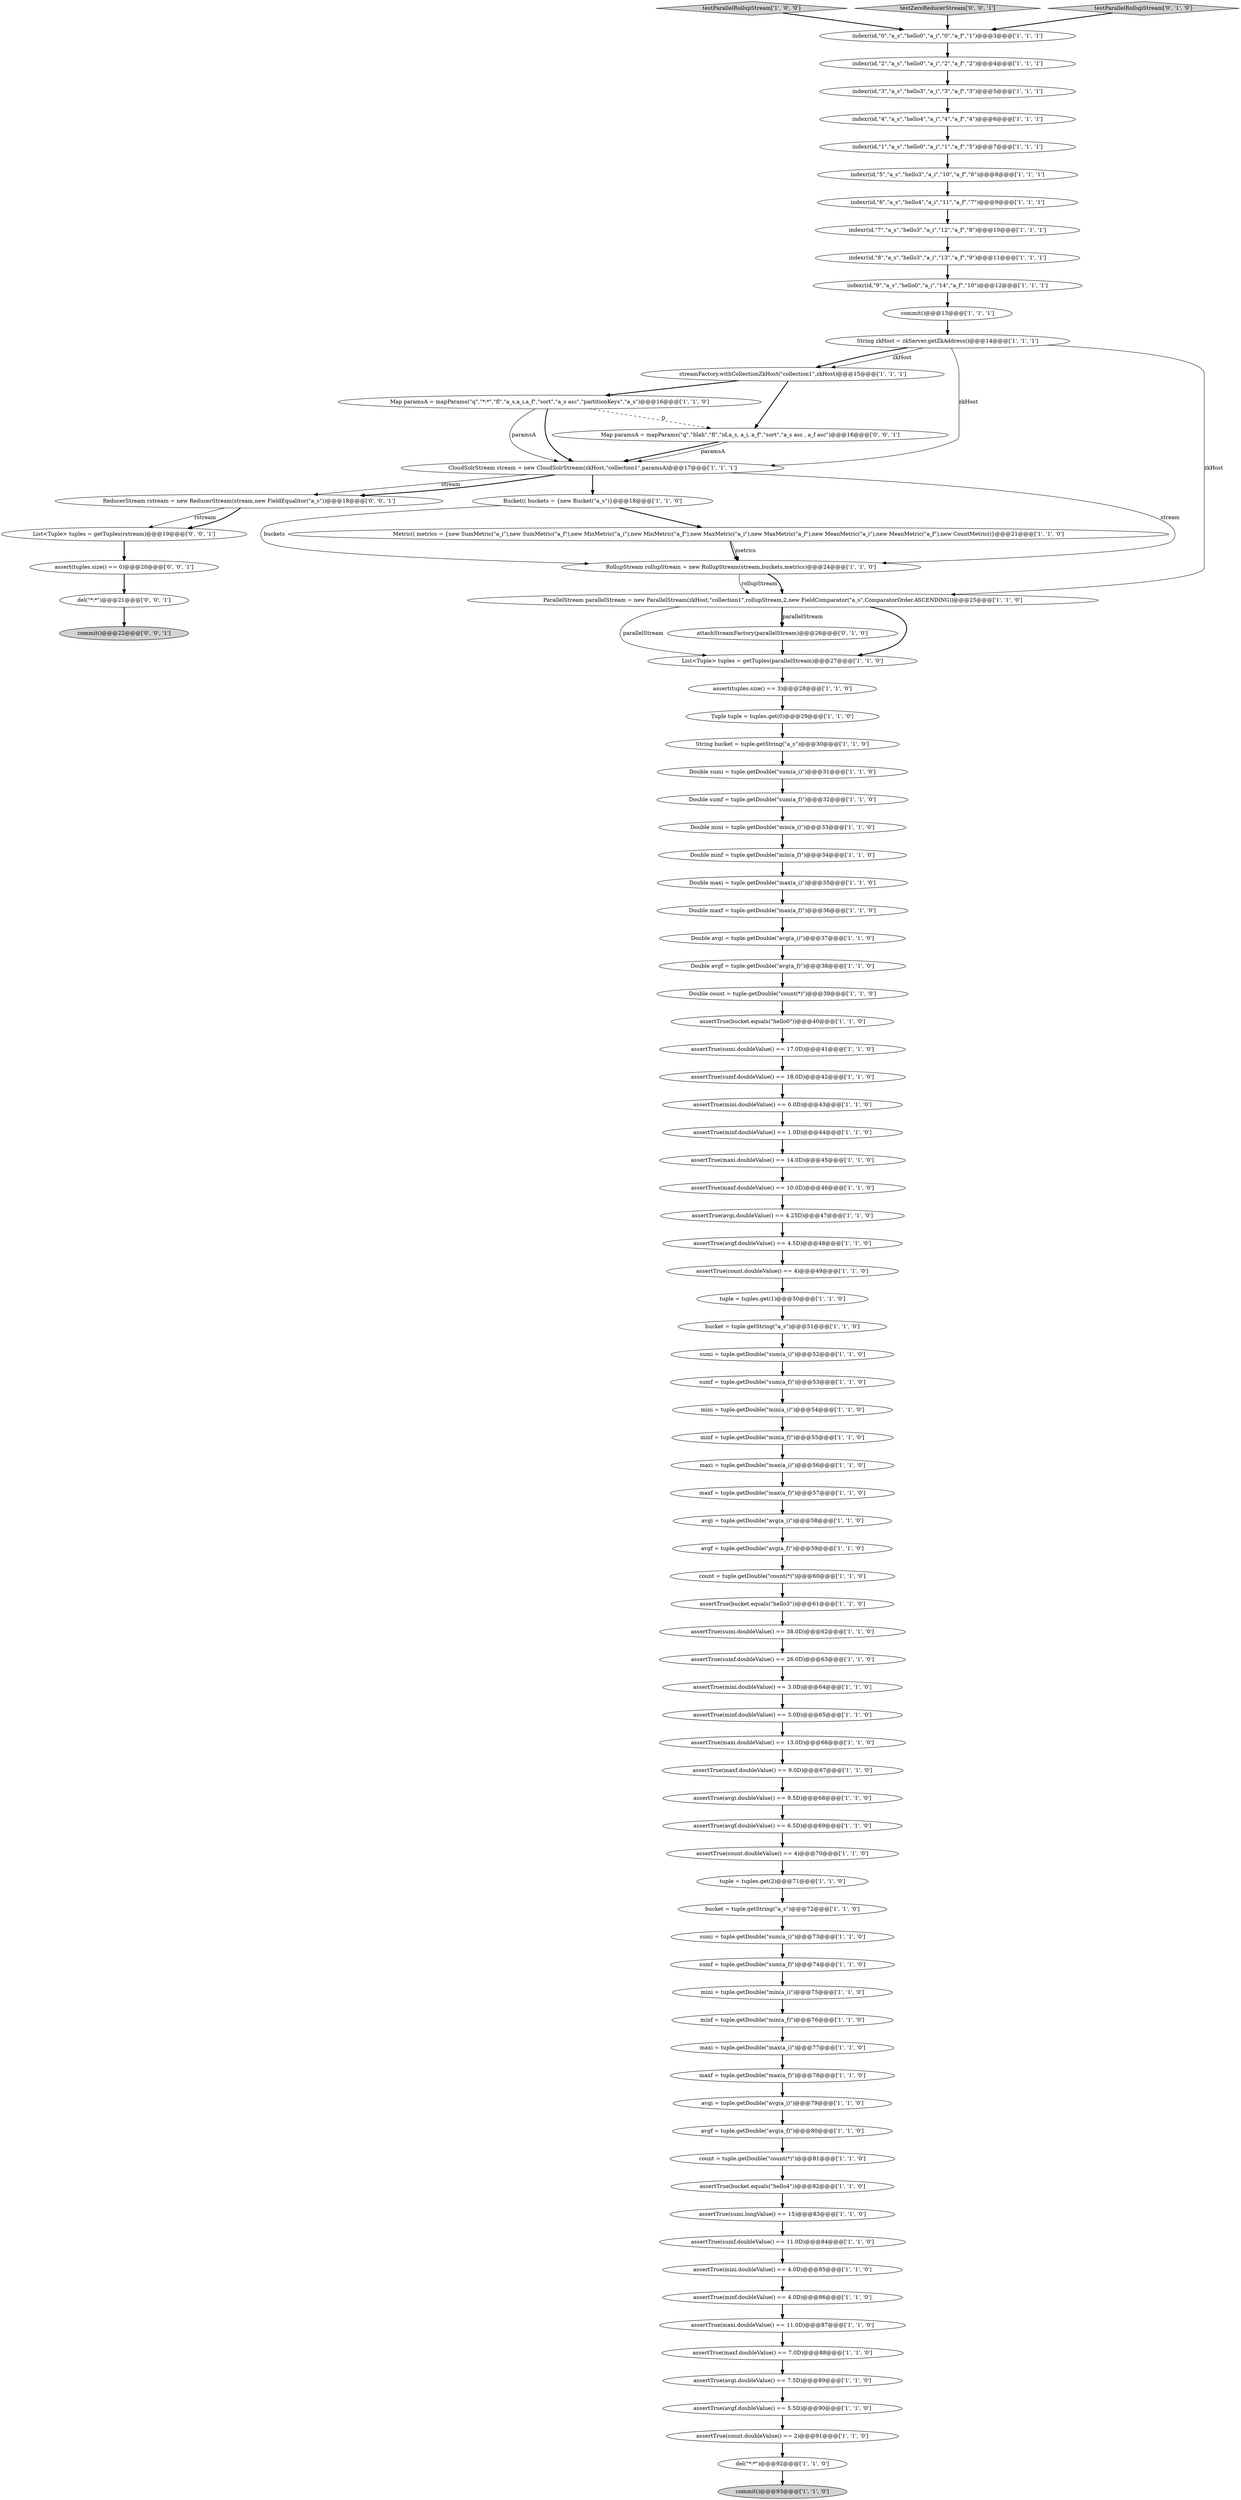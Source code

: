 digraph {
90 [style = filled, label = "del(\"*:*\")@@@21@@@['0', '0', '1']", fillcolor = white, shape = ellipse image = "AAA0AAABBB3BBB"];
59 [style = filled, label = "Double sumi = tuple.getDouble(\"sum(a_i)\")@@@31@@@['1', '1', '0']", fillcolor = white, shape = ellipse image = "AAA0AAABBB1BBB"];
14 [style = filled, label = "Double mini = tuple.getDouble(\"min(a_i)\")@@@33@@@['1', '1', '0']", fillcolor = white, shape = ellipse image = "AAA0AAABBB1BBB"];
62 [style = filled, label = "Double maxi = tuple.getDouble(\"max(a_i)\")@@@35@@@['1', '1', '0']", fillcolor = white, shape = ellipse image = "AAA0AAABBB1BBB"];
35 [style = filled, label = "RollupStream rollupStream = new RollupStream(stream,buckets,metrics)@@@24@@@['1', '1', '0']", fillcolor = white, shape = ellipse image = "AAA0AAABBB1BBB"];
8 [style = filled, label = "assertTrue(sumf.doubleValue() == 11.0D)@@@84@@@['1', '1', '0']", fillcolor = white, shape = ellipse image = "AAA0AAABBB1BBB"];
92 [style = filled, label = "List<Tuple> tuples = getTuples(rstream)@@@19@@@['0', '0', '1']", fillcolor = white, shape = ellipse image = "AAA0AAABBB3BBB"];
12 [style = filled, label = "indexr(id,\"9\",\"a_s\",\"hello0\",\"a_i\",\"14\",\"a_f\",\"10\")@@@12@@@['1', '1', '1']", fillcolor = white, shape = ellipse image = "AAA0AAABBB1BBB"];
38 [style = filled, label = "count = tuple.getDouble(\"count(*)\")@@@60@@@['1', '1', '0']", fillcolor = white, shape = ellipse image = "AAA0AAABBB1BBB"];
3 [style = filled, label = "assert(tuples.size() == 3)@@@28@@@['1', '1', '0']", fillcolor = white, shape = ellipse image = "AAA0AAABBB1BBB"];
19 [style = filled, label = "assertTrue(minf.doubleValue() == 4.0D)@@@86@@@['1', '1', '0']", fillcolor = white, shape = ellipse image = "AAA0AAABBB1BBB"];
20 [style = filled, label = "assertTrue(avgi.doubleValue() == 7.5D)@@@89@@@['1', '1', '0']", fillcolor = white, shape = ellipse image = "AAA0AAABBB1BBB"];
27 [style = filled, label = "Metric(( metrics = {new SumMetric(\"a_i\"),new SumMetric(\"a_f\"),new MinMetric(\"a_i\"),new MinMetric(\"a_f\"),new MaxMetric(\"a_i\"),new MaxMetric(\"a_f\"),new MeanMetric(\"a_i\"),new MeanMetric(\"a_f\"),new CountMetric()}@@@21@@@['1', '1', '0']", fillcolor = white, shape = ellipse image = "AAA0AAABBB1BBB"];
66 [style = filled, label = "Double avgf = tuple.getDouble(\"avg(a_f)\")@@@38@@@['1', '1', '0']", fillcolor = white, shape = ellipse image = "AAA0AAABBB1BBB"];
22 [style = filled, label = "assertTrue(sumi.doubleValue() == 38.0D)@@@62@@@['1', '1', '0']", fillcolor = white, shape = ellipse image = "AAA0AAABBB1BBB"];
44 [style = filled, label = "assertTrue(avgf.doubleValue() == 5.5D)@@@90@@@['1', '1', '0']", fillcolor = white, shape = ellipse image = "AAA0AAABBB1BBB"];
86 [style = filled, label = "assertTrue(mini.doubleValue() == 3.0D)@@@64@@@['1', '1', '0']", fillcolor = white, shape = ellipse image = "AAA0AAABBB1BBB"];
87 [style = filled, label = "attachStreamFactory(parallelStream)@@@26@@@['0', '1', '0']", fillcolor = white, shape = ellipse image = "AAA1AAABBB2BBB"];
1 [style = filled, label = "bucket = tuple.getString(\"a_s\")@@@51@@@['1', '1', '0']", fillcolor = white, shape = ellipse image = "AAA0AAABBB1BBB"];
55 [style = filled, label = "Map paramsA = mapParams(\"q\",\"*:*\",\"fl\",\"a_s,a_i,a_f\",\"sort\",\"a_s asc\",\"partitionKeys\",\"a_s\")@@@16@@@['1', '1', '0']", fillcolor = white, shape = ellipse image = "AAA0AAABBB1BBB"];
45 [style = filled, label = "assertTrue(sumf.doubleValue() == 18.0D)@@@42@@@['1', '1', '0']", fillcolor = white, shape = ellipse image = "AAA0AAABBB1BBB"];
2 [style = filled, label = "count = tuple.getDouble(\"count(*)\")@@@81@@@['1', '1', '0']", fillcolor = white, shape = ellipse image = "AAA0AAABBB1BBB"];
29 [style = filled, label = "sumf = tuple.getDouble(\"sum(a_f)\")@@@53@@@['1', '1', '0']", fillcolor = white, shape = ellipse image = "AAA0AAABBB1BBB"];
39 [style = filled, label = "assertTrue(maxf.doubleValue() == 9.0D)@@@67@@@['1', '1', '0']", fillcolor = white, shape = ellipse image = "AAA0AAABBB1BBB"];
85 [style = filled, label = "Double sumf = tuple.getDouble(\"sum(a_f)\")@@@32@@@['1', '1', '0']", fillcolor = white, shape = ellipse image = "AAA0AAABBB1BBB"];
15 [style = filled, label = "maxf = tuple.getDouble(\"max(a_f)\")@@@78@@@['1', '1', '0']", fillcolor = white, shape = ellipse image = "AAA0AAABBB1BBB"];
48 [style = filled, label = "assertTrue(bucket.equals(\"hello3\"))@@@61@@@['1', '1', '0']", fillcolor = white, shape = ellipse image = "AAA0AAABBB1BBB"];
32 [style = filled, label = "mini = tuple.getDouble(\"min(a_i)\")@@@54@@@['1', '1', '0']", fillcolor = white, shape = ellipse image = "AAA0AAABBB1BBB"];
34 [style = filled, label = "assertTrue(count.doubleValue() == 4)@@@70@@@['1', '1', '0']", fillcolor = white, shape = ellipse image = "AAA0AAABBB1BBB"];
10 [style = filled, label = "avgf = tuple.getDouble(\"avg(a_f)\")@@@59@@@['1', '1', '0']", fillcolor = white, shape = ellipse image = "AAA0AAABBB1BBB"];
69 [style = filled, label = "assertTrue(sumf.doubleValue() == 26.0D)@@@63@@@['1', '1', '0']", fillcolor = white, shape = ellipse image = "AAA0AAABBB1BBB"];
67 [style = filled, label = "avgi = tuple.getDouble(\"avg(a_i)\")@@@58@@@['1', '1', '0']", fillcolor = white, shape = ellipse image = "AAA0AAABBB1BBB"];
89 [style = filled, label = "assert(tuples.size() == 0)@@@20@@@['0', '0', '1']", fillcolor = white, shape = ellipse image = "AAA0AAABBB3BBB"];
21 [style = filled, label = "List<Tuple> tuples = getTuples(parallelStream)@@@27@@@['1', '1', '0']", fillcolor = white, shape = ellipse image = "AAA0AAABBB1BBB"];
79 [style = filled, label = "maxi = tuple.getDouble(\"max(a_i)\")@@@56@@@['1', '1', '0']", fillcolor = white, shape = ellipse image = "AAA0AAABBB1BBB"];
77 [style = filled, label = "indexr(id,\"4\",\"a_s\",\"hello4\",\"a_i\",\"4\",\"a_f\",\"4\")@@@6@@@['1', '1', '1']", fillcolor = white, shape = ellipse image = "AAA0AAABBB1BBB"];
28 [style = filled, label = "Double count = tuple.getDouble(\"count(*)\")@@@39@@@['1', '1', '0']", fillcolor = white, shape = ellipse image = "AAA0AAABBB1BBB"];
37 [style = filled, label = "assertTrue(bucket.equals(\"hello0\"))@@@40@@@['1', '1', '0']", fillcolor = white, shape = ellipse image = "AAA0AAABBB1BBB"];
76 [style = filled, label = "indexr(id,\"3\",\"a_s\",\"hello3\",\"a_i\",\"3\",\"a_f\",\"3\")@@@5@@@['1', '1', '1']", fillcolor = white, shape = ellipse image = "AAA0AAABBB1BBB"];
70 [style = filled, label = "minf = tuple.getDouble(\"min(a_f)\")@@@55@@@['1', '1', '0']", fillcolor = white, shape = ellipse image = "AAA0AAABBB1BBB"];
95 [style = filled, label = "commit()@@@22@@@['0', '0', '1']", fillcolor = lightgray, shape = ellipse image = "AAA0AAABBB3BBB"];
63 [style = filled, label = "avgf = tuple.getDouble(\"avg(a_f)\")@@@80@@@['1', '1', '0']", fillcolor = white, shape = ellipse image = "AAA0AAABBB1BBB"];
0 [style = filled, label = "Tuple tuple = tuples.get(0)@@@29@@@['1', '1', '0']", fillcolor = white, shape = ellipse image = "AAA0AAABBB1BBB"];
9 [style = filled, label = "indexr(id,\"7\",\"a_s\",\"hello3\",\"a_i\",\"12\",\"a_f\",\"8\")@@@10@@@['1', '1', '1']", fillcolor = white, shape = ellipse image = "AAA0AAABBB1BBB"];
25 [style = filled, label = "Double maxf = tuple.getDouble(\"max(a_f)\")@@@36@@@['1', '1', '0']", fillcolor = white, shape = ellipse image = "AAA0AAABBB1BBB"];
57 [style = filled, label = "assertTrue(sumi.doubleValue() == 17.0D)@@@41@@@['1', '1', '0']", fillcolor = white, shape = ellipse image = "AAA0AAABBB1BBB"];
56 [style = filled, label = "ParallelStream parallelStream = new ParallelStream(zkHost,\"collection1\",rollupStream,2,new FieldComparator(\"a_s\",ComparatorOrder.ASCENDING))@@@25@@@['1', '1', '0']", fillcolor = white, shape = ellipse image = "AAA0AAABBB1BBB"];
73 [style = filled, label = "assertTrue(avgf.doubleValue() == 6.5D)@@@69@@@['1', '1', '0']", fillcolor = white, shape = ellipse image = "AAA0AAABBB1BBB"];
50 [style = filled, label = "assertTrue(maxi.doubleValue() == 13.0D)@@@66@@@['1', '1', '0']", fillcolor = white, shape = ellipse image = "AAA0AAABBB1BBB"];
43 [style = filled, label = "assertTrue(avgi.doubleValue() == 4.25D)@@@47@@@['1', '1', '0']", fillcolor = white, shape = ellipse image = "AAA0AAABBB1BBB"];
4 [style = filled, label = "Double minf = tuple.getDouble(\"min(a_f)\")@@@34@@@['1', '1', '0']", fillcolor = white, shape = ellipse image = "AAA0AAABBB1BBB"];
82 [style = filled, label = "assertTrue(mini.doubleValue() == 0.0D)@@@43@@@['1', '1', '0']", fillcolor = white, shape = ellipse image = "AAA0AAABBB1BBB"];
6 [style = filled, label = "streamFactory.withCollectionZkHost(\"collection1\",zkHost)@@@15@@@['1', '1', '1']", fillcolor = white, shape = ellipse image = "AAA0AAABBB1BBB"];
93 [style = filled, label = "ReducerStream rstream = new ReducerStream(stream,new FieldEqualitor(\"a_s\"))@@@18@@@['0', '0', '1']", fillcolor = white, shape = ellipse image = "AAA0AAABBB3BBB"];
53 [style = filled, label = "tuple = tuples.get(2)@@@71@@@['1', '1', '0']", fillcolor = white, shape = ellipse image = "AAA0AAABBB1BBB"];
74 [style = filled, label = "indexr(id,\"1\",\"a_s\",\"hello0\",\"a_i\",\"1\",\"a_f\",\"5\")@@@7@@@['1', '1', '1']", fillcolor = white, shape = ellipse image = "AAA0AAABBB1BBB"];
36 [style = filled, label = "CloudSolrStream stream = new CloudSolrStream(zkHost,\"collection1\",paramsA)@@@17@@@['1', '1', '1']", fillcolor = white, shape = ellipse image = "AAA0AAABBB1BBB"];
26 [style = filled, label = "assertTrue(minf.doubleValue() == 1.0D)@@@44@@@['1', '1', '0']", fillcolor = white, shape = ellipse image = "AAA0AAABBB1BBB"];
23 [style = filled, label = "assertTrue(avgf.doubleValue() == 4.5D)@@@48@@@['1', '1', '0']", fillcolor = white, shape = ellipse image = "AAA0AAABBB1BBB"];
47 [style = filled, label = "indexr(id,\"8\",\"a_s\",\"hello3\",\"a_i\",\"13\",\"a_f\",\"9\")@@@11@@@['1', '1', '1']", fillcolor = white, shape = ellipse image = "AAA0AAABBB1BBB"];
80 [style = filled, label = "sumi = tuple.getDouble(\"sum(a_i)\")@@@73@@@['1', '1', '0']", fillcolor = white, shape = ellipse image = "AAA0AAABBB1BBB"];
46 [style = filled, label = "assertTrue(bucket.equals(\"hello4\"))@@@82@@@['1', '1', '0']", fillcolor = white, shape = ellipse image = "AAA0AAABBB1BBB"];
7 [style = filled, label = "commit()@@@13@@@['1', '1', '1']", fillcolor = white, shape = ellipse image = "AAA0AAABBB1BBB"];
11 [style = filled, label = "assertTrue(maxf.doubleValue() == 7.0D)@@@88@@@['1', '1', '0']", fillcolor = white, shape = ellipse image = "AAA0AAABBB1BBB"];
64 [style = filled, label = "String zkHost = zkServer.getZkAddress()@@@14@@@['1', '1', '1']", fillcolor = white, shape = ellipse image = "AAA0AAABBB1BBB"];
84 [style = filled, label = "Double avgi = tuple.getDouble(\"avg(a_i)\")@@@37@@@['1', '1', '0']", fillcolor = white, shape = ellipse image = "AAA0AAABBB1BBB"];
54 [style = filled, label = "indexr(id,\"0\",\"a_s\",\"hello0\",\"a_i\",\"0\",\"a_f\",\"1\")@@@3@@@['1', '1', '1']", fillcolor = white, shape = ellipse image = "AAA0AAABBB1BBB"];
41 [style = filled, label = "commit()@@@93@@@['1', '1', '0']", fillcolor = lightgray, shape = ellipse image = "AAA0AAABBB1BBB"];
81 [style = filled, label = "avgi = tuple.getDouble(\"avg(a_i)\")@@@79@@@['1', '1', '0']", fillcolor = white, shape = ellipse image = "AAA0AAABBB1BBB"];
49 [style = filled, label = "assertTrue(maxi.doubleValue() == 14.0D)@@@45@@@['1', '1', '0']", fillcolor = white, shape = ellipse image = "AAA0AAABBB1BBB"];
30 [style = filled, label = "del(\"*:*\")@@@92@@@['1', '1', '0']", fillcolor = white, shape = ellipse image = "AAA0AAABBB1BBB"];
42 [style = filled, label = "assertTrue(avgi.doubleValue() == 9.5D)@@@68@@@['1', '1', '0']", fillcolor = white, shape = ellipse image = "AAA0AAABBB1BBB"];
72 [style = filled, label = "assertTrue(maxi.doubleValue() == 11.0D)@@@87@@@['1', '1', '0']", fillcolor = white, shape = ellipse image = "AAA0AAABBB1BBB"];
61 [style = filled, label = "maxi = tuple.getDouble(\"max(a_i)\")@@@77@@@['1', '1', '0']", fillcolor = white, shape = ellipse image = "AAA0AAABBB1BBB"];
17 [style = filled, label = "sumf = tuple.getDouble(\"sum(a_f)\")@@@74@@@['1', '1', '0']", fillcolor = white, shape = ellipse image = "AAA0AAABBB1BBB"];
83 [style = filled, label = "testParallelRollupStream['1', '0', '0']", fillcolor = lightgray, shape = diamond image = "AAA0AAABBB1BBB"];
94 [style = filled, label = "testZeroReducerStream['0', '0', '1']", fillcolor = lightgray, shape = diamond image = "AAA0AAABBB3BBB"];
33 [style = filled, label = "tuple = tuples.get(1)@@@50@@@['1', '1', '0']", fillcolor = white, shape = ellipse image = "AAA0AAABBB1BBB"];
60 [style = filled, label = "assertTrue(count.doubleValue() == 4)@@@49@@@['1', '1', '0']", fillcolor = white, shape = ellipse image = "AAA0AAABBB1BBB"];
13 [style = filled, label = "indexr(id,\"5\",\"a_s\",\"hello3\",\"a_i\",\"10\",\"a_f\",\"6\")@@@8@@@['1', '1', '1']", fillcolor = white, shape = ellipse image = "AAA0AAABBB1BBB"];
65 [style = filled, label = "assertTrue(count.doubleValue() == 2)@@@91@@@['1', '1', '0']", fillcolor = white, shape = ellipse image = "AAA0AAABBB1BBB"];
68 [style = filled, label = "assertTrue(minf.doubleValue() == 3.0D)@@@65@@@['1', '1', '0']", fillcolor = white, shape = ellipse image = "AAA0AAABBB1BBB"];
51 [style = filled, label = "sumi = tuple.getDouble(\"sum(a_i)\")@@@52@@@['1', '1', '0']", fillcolor = white, shape = ellipse image = "AAA0AAABBB1BBB"];
40 [style = filled, label = "mini = tuple.getDouble(\"min(a_i)\")@@@75@@@['1', '1', '0']", fillcolor = white, shape = ellipse image = "AAA0AAABBB1BBB"];
88 [style = filled, label = "testParallelRollupStream['0', '1', '0']", fillcolor = lightgray, shape = diamond image = "AAA0AAABBB2BBB"];
71 [style = filled, label = "maxf = tuple.getDouble(\"max(a_f)\")@@@57@@@['1', '1', '0']", fillcolor = white, shape = ellipse image = "AAA0AAABBB1BBB"];
5 [style = filled, label = "bucket = tuple.getString(\"a_s\")@@@72@@@['1', '1', '0']", fillcolor = white, shape = ellipse image = "AAA0AAABBB1BBB"];
91 [style = filled, label = "Map paramsA = mapParams(\"q\",\"blah\",\"fl\",\"id,a_s, a_i, a_f\",\"sort\",\"a_s asc , a_f asc\")@@@16@@@['0', '0', '1']", fillcolor = white, shape = ellipse image = "AAA0AAABBB3BBB"];
75 [style = filled, label = "assertTrue(maxf.doubleValue() == 10.0D)@@@46@@@['1', '1', '0']", fillcolor = white, shape = ellipse image = "AAA0AAABBB1BBB"];
31 [style = filled, label = "indexr(id,\"2\",\"a_s\",\"hello0\",\"a_i\",\"2\",\"a_f\",\"2\")@@@4@@@['1', '1', '1']", fillcolor = white, shape = ellipse image = "AAA0AAABBB1BBB"];
58 [style = filled, label = "Bucket(( buckets = {new Bucket(\"a_s\")}@@@18@@@['1', '1', '0']", fillcolor = white, shape = ellipse image = "AAA0AAABBB1BBB"];
52 [style = filled, label = "indexr(id,\"6\",\"a_s\",\"hello4\",\"a_i\",\"11\",\"a_f\",\"7\")@@@9@@@['1', '1', '1']", fillcolor = white, shape = ellipse image = "AAA0AAABBB1BBB"];
18 [style = filled, label = "minf = tuple.getDouble(\"min(a_f)\")@@@76@@@['1', '1', '0']", fillcolor = white, shape = ellipse image = "AAA0AAABBB1BBB"];
24 [style = filled, label = "assertTrue(mini.doubleValue() == 4.0D)@@@85@@@['1', '1', '0']", fillcolor = white, shape = ellipse image = "AAA0AAABBB1BBB"];
16 [style = filled, label = "assertTrue(sumi.longValue() == 15)@@@83@@@['1', '1', '0']", fillcolor = white, shape = ellipse image = "AAA0AAABBB1BBB"];
78 [style = filled, label = "String bucket = tuple.getString(\"a_s\")@@@30@@@['1', '1', '0']", fillcolor = white, shape = ellipse image = "AAA0AAABBB1BBB"];
21->3 [style = bold, label=""];
25->84 [style = bold, label=""];
0->78 [style = bold, label=""];
71->67 [style = bold, label=""];
56->87 [style = bold, label=""];
53->5 [style = bold, label=""];
73->34 [style = bold, label=""];
45->82 [style = bold, label=""];
39->42 [style = bold, label=""];
84->66 [style = bold, label=""];
31->76 [style = bold, label=""];
55->36 [style = solid, label="paramsA"];
30->41 [style = bold, label=""];
35->56 [style = solid, label="rollupStream"];
59->85 [style = bold, label=""];
4->62 [style = bold, label=""];
29->32 [style = bold, label=""];
6->91 [style = bold, label=""];
19->72 [style = bold, label=""];
74->13 [style = bold, label=""];
50->39 [style = bold, label=""];
10->38 [style = bold, label=""];
64->36 [style = solid, label="zkHost"];
66->28 [style = bold, label=""];
11->20 [style = bold, label=""];
80->17 [style = bold, label=""];
20->44 [style = bold, label=""];
56->21 [style = solid, label="parallelStream"];
76->77 [style = bold, label=""];
16->8 [style = bold, label=""];
48->22 [style = bold, label=""];
23->60 [style = bold, label=""];
75->43 [style = bold, label=""];
91->36 [style = bold, label=""];
34->53 [style = bold, label=""];
63->2 [style = bold, label=""];
72->11 [style = bold, label=""];
22->69 [style = bold, label=""];
46->16 [style = bold, label=""];
93->92 [style = solid, label="rstream"];
94->54 [style = bold, label=""];
58->27 [style = bold, label=""];
38->48 [style = bold, label=""];
18->61 [style = bold, label=""];
64->6 [style = solid, label="zkHost"];
43->23 [style = bold, label=""];
2->46 [style = bold, label=""];
36->35 [style = solid, label="stream"];
64->6 [style = bold, label=""];
44->65 [style = bold, label=""];
78->59 [style = bold, label=""];
36->93 [style = solid, label="stream"];
13->52 [style = bold, label=""];
67->10 [style = bold, label=""];
93->92 [style = bold, label=""];
42->73 [style = bold, label=""];
36->58 [style = bold, label=""];
40->18 [style = bold, label=""];
56->21 [style = bold, label=""];
15->81 [style = bold, label=""];
77->74 [style = bold, label=""];
64->56 [style = solid, label="zkHost"];
81->63 [style = bold, label=""];
37->57 [style = bold, label=""];
82->26 [style = bold, label=""];
55->91 [style = dashed, label="0"];
9->47 [style = bold, label=""];
69->86 [style = bold, label=""];
27->35 [style = solid, label="metrics"];
24->19 [style = bold, label=""];
8->24 [style = bold, label=""];
6->55 [style = bold, label=""];
52->9 [style = bold, label=""];
26->49 [style = bold, label=""];
85->14 [style = bold, label=""];
54->31 [style = bold, label=""];
65->30 [style = bold, label=""];
12->7 [style = bold, label=""];
61->15 [style = bold, label=""];
87->21 [style = bold, label=""];
1->51 [style = bold, label=""];
32->70 [style = bold, label=""];
79->71 [style = bold, label=""];
49->75 [style = bold, label=""];
83->54 [style = bold, label=""];
35->56 [style = bold, label=""];
5->80 [style = bold, label=""];
36->93 [style = bold, label=""];
7->64 [style = bold, label=""];
89->90 [style = bold, label=""];
92->89 [style = bold, label=""];
27->35 [style = bold, label=""];
62->25 [style = bold, label=""];
60->33 [style = bold, label=""];
68->50 [style = bold, label=""];
51->29 [style = bold, label=""];
57->45 [style = bold, label=""];
55->36 [style = bold, label=""];
3->0 [style = bold, label=""];
28->37 [style = bold, label=""];
58->35 [style = solid, label="buckets"];
47->12 [style = bold, label=""];
90->95 [style = bold, label=""];
56->87 [style = solid, label="parallelStream"];
86->68 [style = bold, label=""];
14->4 [style = bold, label=""];
70->79 [style = bold, label=""];
88->54 [style = bold, label=""];
17->40 [style = bold, label=""];
91->36 [style = solid, label="paramsA"];
33->1 [style = bold, label=""];
}

